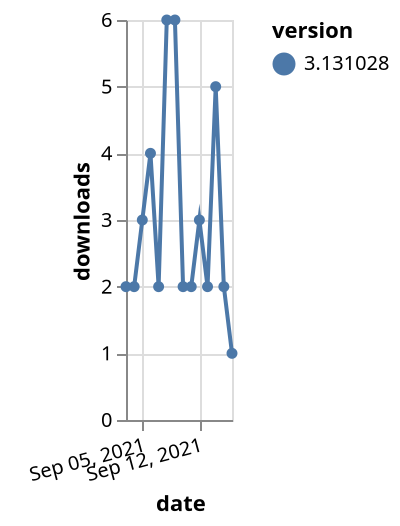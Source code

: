 {"$schema": "https://vega.github.io/schema/vega-lite/v5.json", "description": "A simple bar chart with embedded data.", "data": {"values": [{"date": "2021-09-03", "total": 3161, "delta": 2, "version": "3.131028"}, {"date": "2021-09-04", "total": 3163, "delta": 2, "version": "3.131028"}, {"date": "2021-09-05", "total": 3166, "delta": 3, "version": "3.131028"}, {"date": "2021-09-06", "total": 3170, "delta": 4, "version": "3.131028"}, {"date": "2021-09-07", "total": 3172, "delta": 2, "version": "3.131028"}, {"date": "2021-09-08", "total": 3178, "delta": 6, "version": "3.131028"}, {"date": "2021-09-09", "total": 3184, "delta": 6, "version": "3.131028"}, {"date": "2021-09-10", "total": 3186, "delta": 2, "version": "3.131028"}, {"date": "2021-09-11", "total": 3188, "delta": 2, "version": "3.131028"}, {"date": "2021-09-12", "total": 3191, "delta": 3, "version": "3.131028"}, {"date": "2021-09-13", "total": 3193, "delta": 2, "version": "3.131028"}, {"date": "2021-09-14", "total": 3198, "delta": 5, "version": "3.131028"}, {"date": "2021-09-15", "total": 3200, "delta": 2, "version": "3.131028"}, {"date": "2021-09-16", "total": 3201, "delta": 1, "version": "3.131028"}]}, "width": "container", "mark": {"type": "line", "point": {"filled": true}}, "encoding": {"x": {"field": "date", "type": "temporal", "timeUnit": "yearmonthdate", "title": "date", "axis": {"labelAngle": -15}}, "y": {"field": "delta", "type": "quantitative", "title": "downloads"}, "color": {"field": "version", "type": "nominal"}, "tooltip": {"field": "delta"}}}